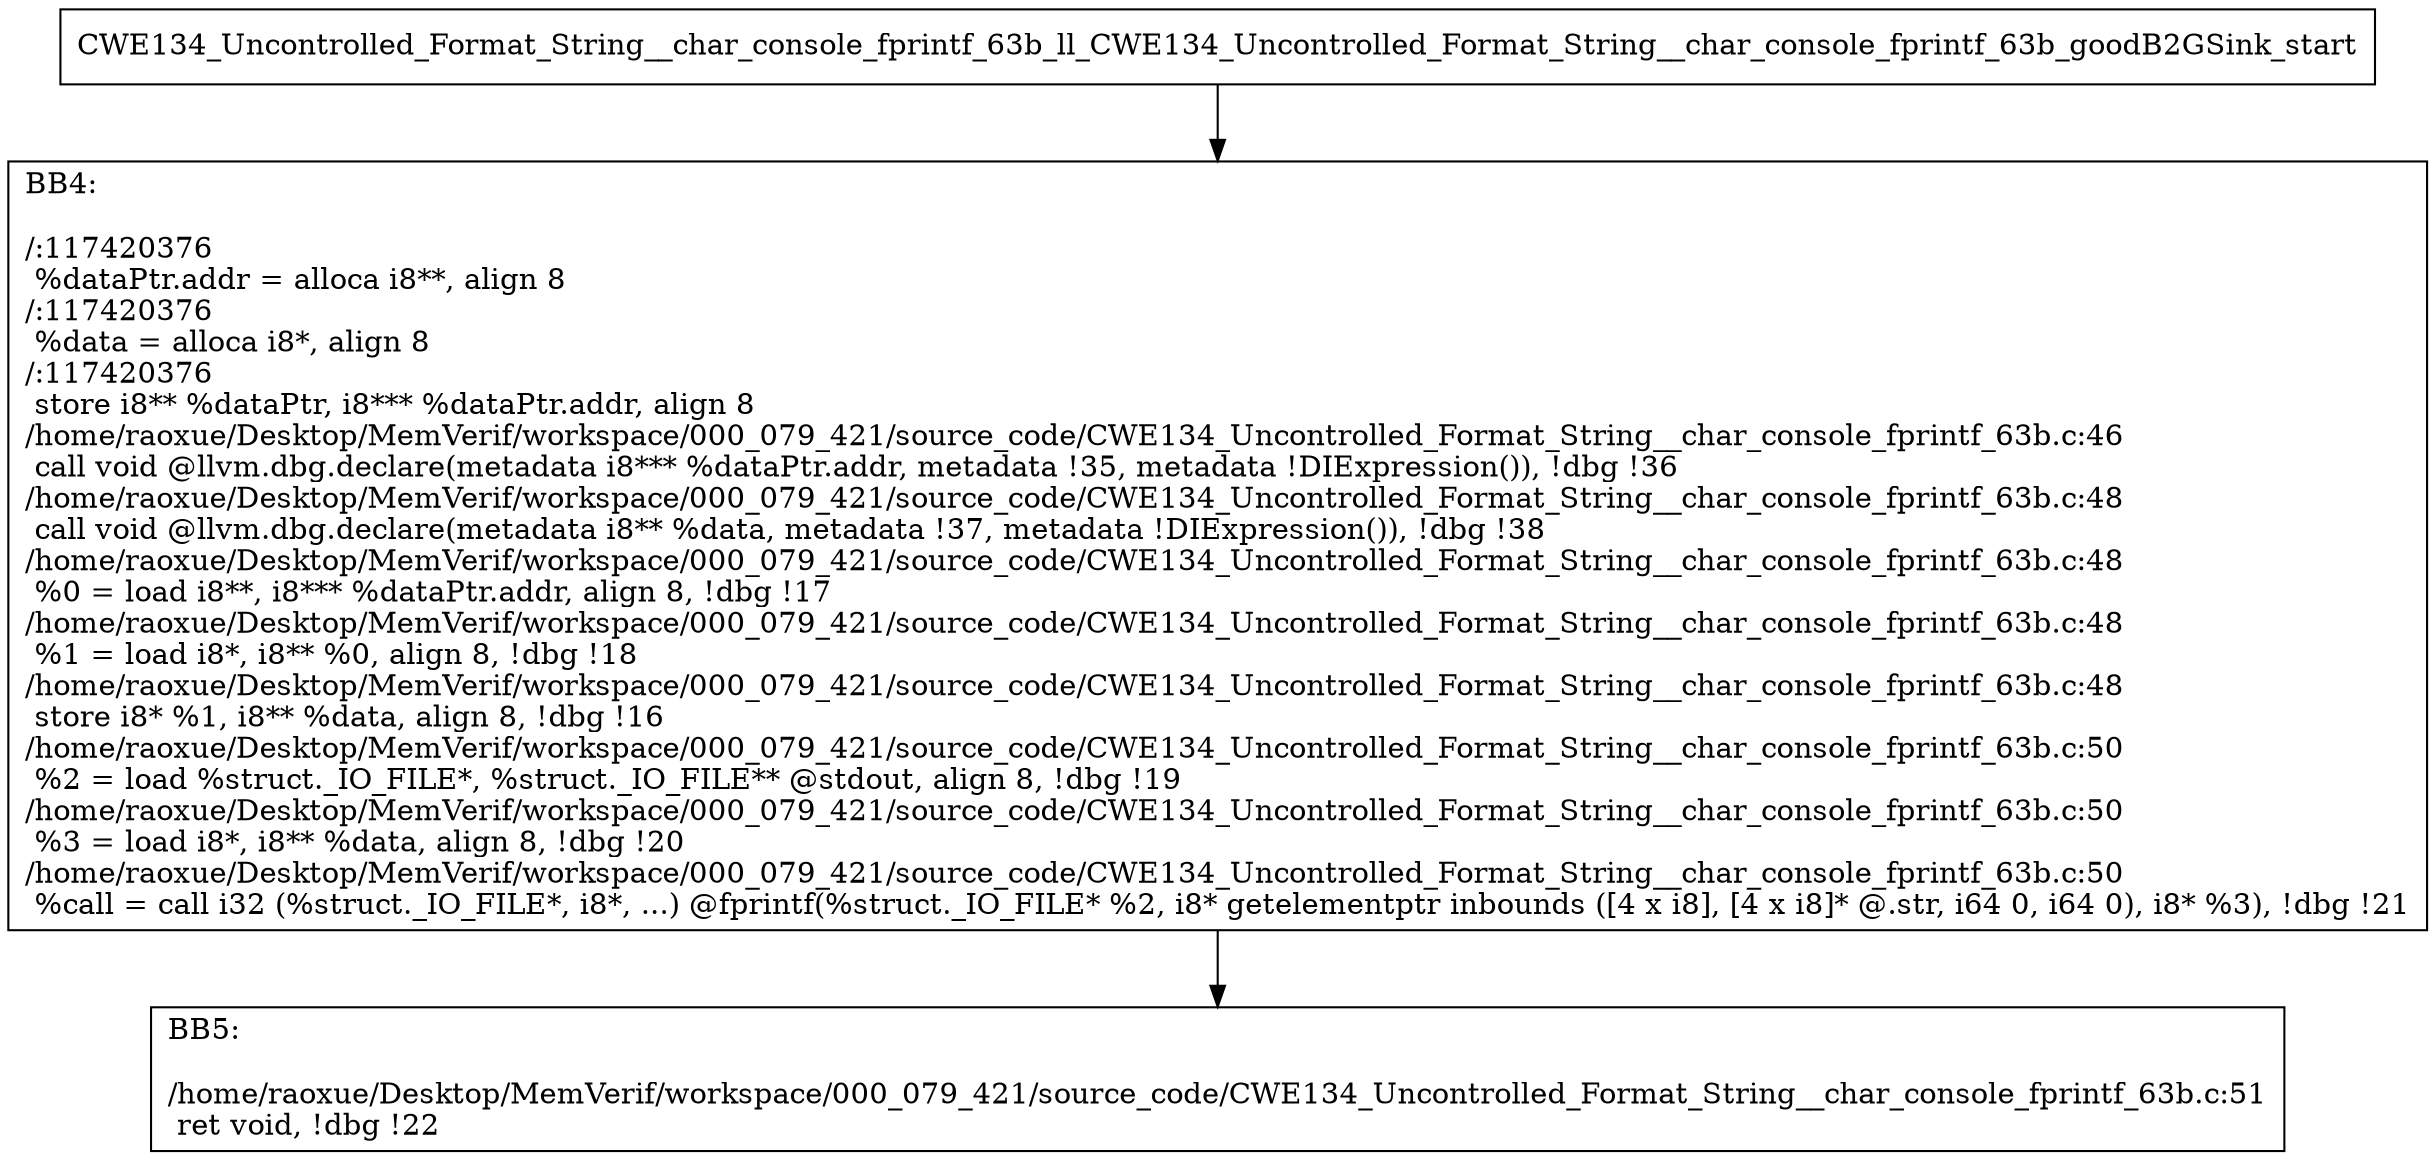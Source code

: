 digraph "CFG for'CWE134_Uncontrolled_Format_String__char_console_fprintf_63b_ll_CWE134_Uncontrolled_Format_String__char_console_fprintf_63b_goodB2GSink' function" {
	BBCWE134_Uncontrolled_Format_String__char_console_fprintf_63b_ll_CWE134_Uncontrolled_Format_String__char_console_fprintf_63b_goodB2GSink_start[shape=record,label="{CWE134_Uncontrolled_Format_String__char_console_fprintf_63b_ll_CWE134_Uncontrolled_Format_String__char_console_fprintf_63b_goodB2GSink_start}"];
	BBCWE134_Uncontrolled_Format_String__char_console_fprintf_63b_ll_CWE134_Uncontrolled_Format_String__char_console_fprintf_63b_goodB2GSink_start-> CWE134_Uncontrolled_Format_String__char_console_fprintf_63b_ll_CWE134_Uncontrolled_Format_String__char_console_fprintf_63b_goodB2GSinkBB4;
	CWE134_Uncontrolled_Format_String__char_console_fprintf_63b_ll_CWE134_Uncontrolled_Format_String__char_console_fprintf_63b_goodB2GSinkBB4 [shape=record, label="{BB4:\l\l/:117420376\l
  %dataPtr.addr = alloca i8**, align 8\l
/:117420376\l
  %data = alloca i8*, align 8\l
/:117420376\l
  store i8** %dataPtr, i8*** %dataPtr.addr, align 8\l
/home/raoxue/Desktop/MemVerif/workspace/000_079_421/source_code/CWE134_Uncontrolled_Format_String__char_console_fprintf_63b.c:46\l
  call void @llvm.dbg.declare(metadata i8*** %dataPtr.addr, metadata !35, metadata !DIExpression()), !dbg !36\l
/home/raoxue/Desktop/MemVerif/workspace/000_079_421/source_code/CWE134_Uncontrolled_Format_String__char_console_fprintf_63b.c:48\l
  call void @llvm.dbg.declare(metadata i8** %data, metadata !37, metadata !DIExpression()), !dbg !38\l
/home/raoxue/Desktop/MemVerif/workspace/000_079_421/source_code/CWE134_Uncontrolled_Format_String__char_console_fprintf_63b.c:48\l
  %0 = load i8**, i8*** %dataPtr.addr, align 8, !dbg !17\l
/home/raoxue/Desktop/MemVerif/workspace/000_079_421/source_code/CWE134_Uncontrolled_Format_String__char_console_fprintf_63b.c:48\l
  %1 = load i8*, i8** %0, align 8, !dbg !18\l
/home/raoxue/Desktop/MemVerif/workspace/000_079_421/source_code/CWE134_Uncontrolled_Format_String__char_console_fprintf_63b.c:48\l
  store i8* %1, i8** %data, align 8, !dbg !16\l
/home/raoxue/Desktop/MemVerif/workspace/000_079_421/source_code/CWE134_Uncontrolled_Format_String__char_console_fprintf_63b.c:50\l
  %2 = load %struct._IO_FILE*, %struct._IO_FILE** @stdout, align 8, !dbg !19\l
/home/raoxue/Desktop/MemVerif/workspace/000_079_421/source_code/CWE134_Uncontrolled_Format_String__char_console_fprintf_63b.c:50\l
  %3 = load i8*, i8** %data, align 8, !dbg !20\l
/home/raoxue/Desktop/MemVerif/workspace/000_079_421/source_code/CWE134_Uncontrolled_Format_String__char_console_fprintf_63b.c:50\l
  %call = call i32 (%struct._IO_FILE*, i8*, ...) @fprintf(%struct._IO_FILE* %2, i8* getelementptr inbounds ([4 x i8], [4 x i8]* @.str, i64 0, i64 0), i8* %3), !dbg !21\l
}"];
	CWE134_Uncontrolled_Format_String__char_console_fprintf_63b_ll_CWE134_Uncontrolled_Format_String__char_console_fprintf_63b_goodB2GSinkBB4-> CWE134_Uncontrolled_Format_String__char_console_fprintf_63b_ll_CWE134_Uncontrolled_Format_String__char_console_fprintf_63b_goodB2GSinkBB5;
	CWE134_Uncontrolled_Format_String__char_console_fprintf_63b_ll_CWE134_Uncontrolled_Format_String__char_console_fprintf_63b_goodB2GSinkBB5 [shape=record, label="{BB5:\l\l/home/raoxue/Desktop/MemVerif/workspace/000_079_421/source_code/CWE134_Uncontrolled_Format_String__char_console_fprintf_63b.c:51\l
  ret void, !dbg !22\l
}"];
}
